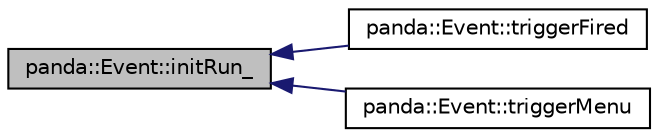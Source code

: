 digraph G
{
  edge [fontname="Helvetica",fontsize="10",labelfontname="Helvetica",labelfontsize="10"];
  node [fontname="Helvetica",fontsize="10",shape=record];
  rankdir=LR;
  Node1 [label="panda::Event::initRun_",height=0.2,width=0.4,color="black", fillcolor="grey75", style="filled" fontcolor="black"];
  Node1 -> Node2 [dir=back,color="midnightblue",fontsize="10",style="solid"];
  Node2 [label="panda::Event::triggerFired",height=0.2,width=0.4,color="black", fillcolor="white", style="filled",URL="$classpanda_1_1Event.html#acd59c2cd1de4db37626f6b6f9a371a63",tooltip="Trigger decision of the event."];
  Node1 -> Node3 [dir=back,color="midnightblue",fontsize="10",style="solid"];
  Node3 [label="panda::Event::triggerMenu",height=0.2,width=0.4,color="black", fillcolor="white", style="filled",URL="$classpanda_1_1Event.html#ad091ad7fd273c9d22469cea19e97d136",tooltip="Current trigger menu name."];
}

